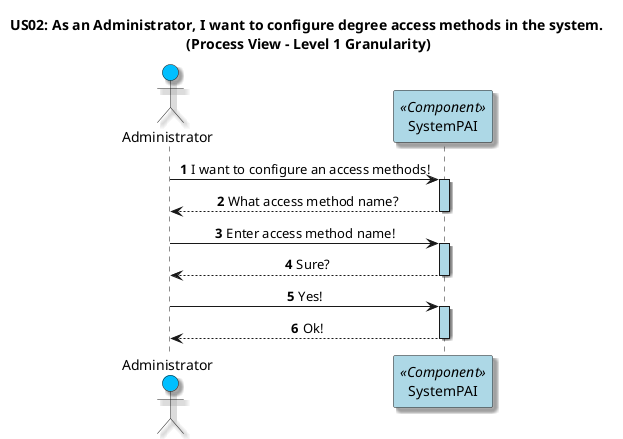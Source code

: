 @startuml

title US02: As an Administrator, I want to configure degree access methods in the system. \n(Process View - Level 1 Granularity)

skinparam defaultTextAlignment center
skinparam shadowing true

autonumber

actor Administrator as admin #DeepSkyBlue


participant SystemPAI as System <<Component>> #LightBlue

admin -> System: I want to configure an access methods!
activate System #LightBlue

System --> admin: What access method name?
deactivate System

admin -> System: Enter access method name!
activate System #LightBlue

System --> admin: Sure?
deactivate System

admin -> System: Yes!
activate System #LightBlue

System --> admin: Ok!
deactivate System

@enduml